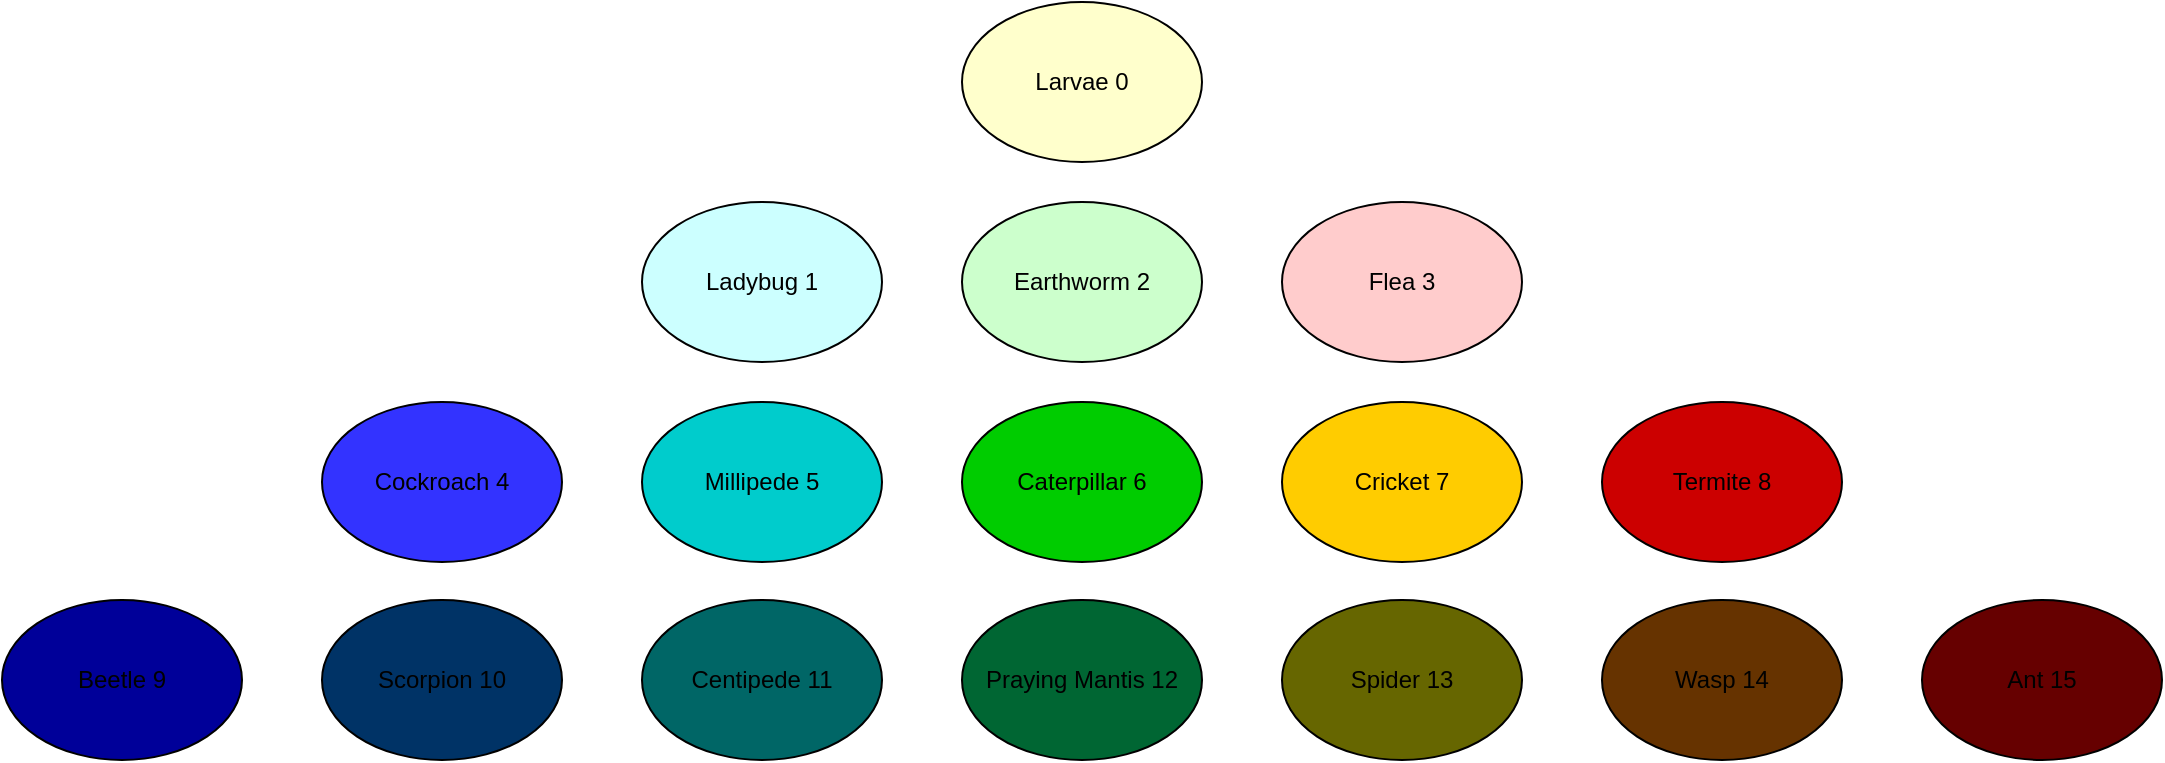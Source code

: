 <mxfile version="21.0.8" type="device"><diagram name="Page-1" id="ELQ22M27Yth8c9pgKJi0"><mxGraphModel dx="1434" dy="802" grid="1" gridSize="10" guides="1" tooltips="1" connect="1" arrows="1" fold="1" page="1" pageScale="1" pageWidth="827" pageHeight="1169" math="0" shadow="0"><root><mxCell id="0"/><mxCell id="1" parent="0"/><mxCell id="z0ezWz1yLLegYlvNX821-12" value="Beetle 9" style="ellipse;whiteSpace=wrap;html=1;fillColor=#000099;" parent="1" vertex="1"><mxGeometry y="1089" width="120" height="80" as="geometry"/></mxCell><mxCell id="z0ezWz1yLLegYlvNX821-13" value="Ant 15" style="ellipse;whiteSpace=wrap;html=1;fillColor=#660000;" parent="1" vertex="1"><mxGeometry x="960" y="1089" width="120" height="80" as="geometry"/></mxCell><mxCell id="z0ezWz1yLLegYlvNX821-14" value="Spider 13" style="ellipse;whiteSpace=wrap;html=1;fillColor=#666600;" parent="1" vertex="1"><mxGeometry x="640" y="1089" width="120" height="80" as="geometry"/></mxCell><mxCell id="z0ezWz1yLLegYlvNX821-15" value="Scorpion 10" style="ellipse;whiteSpace=wrap;html=1;fillColor=#003366;" parent="1" vertex="1"><mxGeometry x="160" y="1089" width="120" height="80" as="geometry"/></mxCell><mxCell id="z0ezWz1yLLegYlvNX821-16" value="Praying Mantis 12" style="ellipse;whiteSpace=wrap;html=1;fillColor=#006633;" parent="1" vertex="1"><mxGeometry x="480" y="1089" width="120" height="80" as="geometry"/></mxCell><mxCell id="z0ezWz1yLLegYlvNX821-17" value="Centipede 11" style="ellipse;whiteSpace=wrap;html=1;fillColor=#006666;" parent="1" vertex="1"><mxGeometry x="320" y="1089" width="120" height="80" as="geometry"/></mxCell><mxCell id="z0ezWz1yLLegYlvNX821-23" value="Wasp 14" style="ellipse;whiteSpace=wrap;html=1;fillColor=#663300;" parent="1" vertex="1"><mxGeometry x="800" y="1089" width="120" height="80" as="geometry"/></mxCell><mxCell id="z0ezWz1yLLegYlvNX821-24" value="Cockroach 4" style="ellipse;whiteSpace=wrap;html=1;fillColor=#3333FF;" parent="1" vertex="1"><mxGeometry x="160" y="990" width="120" height="80" as="geometry"/></mxCell><mxCell id="z0ezWz1yLLegYlvNX821-26" value="Millipede 5" style="ellipse;whiteSpace=wrap;html=1;fillColor=#00CCCC;" parent="1" vertex="1"><mxGeometry x="320" y="990" width="120" height="80" as="geometry"/></mxCell><mxCell id="z0ezWz1yLLegYlvNX821-27" value="Caterpillar 6" style="ellipse;whiteSpace=wrap;html=1;fillColor=#00CC00;" parent="1" vertex="1"><mxGeometry x="480" y="990" width="120" height="80" as="geometry"/></mxCell><mxCell id="z0ezWz1yLLegYlvNX821-28" value="Cricket 7" style="ellipse;whiteSpace=wrap;html=1;fillColor=#FFCC00;" parent="1" vertex="1"><mxGeometry x="640" y="990" width="120" height="80" as="geometry"/></mxCell><mxCell id="z0ezWz1yLLegYlvNX821-29" value="Termite 8" style="ellipse;whiteSpace=wrap;html=1;fillColor=#CC0000;" parent="1" vertex="1"><mxGeometry x="800" y="990" width="120" height="80" as="geometry"/></mxCell><mxCell id="z0ezWz1yLLegYlvNX821-31" value="Ladybug 1" style="ellipse;whiteSpace=wrap;html=1;fillColor=#CCFFFF;" parent="1" vertex="1"><mxGeometry x="320" y="890" width="120" height="80" as="geometry"/></mxCell><mxCell id="z0ezWz1yLLegYlvNX821-32" value="Earthworm 2" style="ellipse;whiteSpace=wrap;html=1;fillColor=#CCFFCC;" parent="1" vertex="1"><mxGeometry x="480" y="890" width="120" height="80" as="geometry"/></mxCell><mxCell id="z0ezWz1yLLegYlvNX821-33" value="Flea 3" style="ellipse;whiteSpace=wrap;html=1;fillColor=#FFCCCC;" parent="1" vertex="1"><mxGeometry x="640" y="890" width="120" height="80" as="geometry"/></mxCell><mxCell id="z0ezWz1yLLegYlvNX821-36" value="Larvae 0" style="ellipse;whiteSpace=wrap;html=1;fillColor=#FFFFCC;" parent="1" vertex="1"><mxGeometry x="480" y="790" width="120" height="80" as="geometry"/></mxCell></root></mxGraphModel></diagram></mxfile>